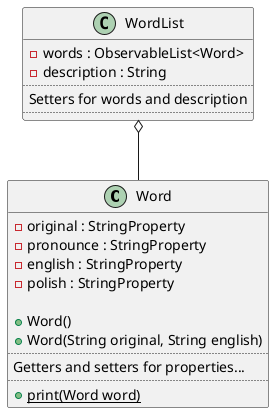 @startuml

class Word {
    - original : StringProperty
    - pronounce : StringProperty
    - english : StringProperty
    - polish : StringProperty

    + Word()
    + Word(String original, String english)
    ..
    Getters and setters for properties...
    ..
    + {static} print(Word word)
}

class WordList {
    - words : ObservableList<Word>
    - description : String
    ..
    Setters for words and description
    ..
}

WordList o-- Word

@enduml